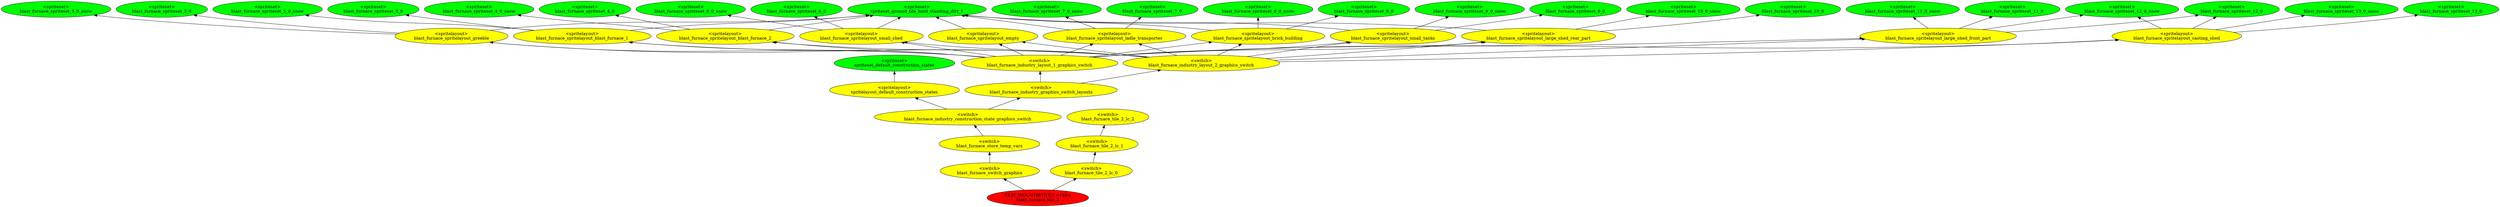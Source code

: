 digraph {
rankdir="BT"
spriteset_default_construction_states [fillcolor=green style="filled" label="<spriteset>\nspriteset_default_construction_states"]
spritelayout_default_construction_states [fillcolor=yellow style="filled" label="<spritelayout>\nspritelayout_default_construction_states"]
spriteset_ground_tile_hard_standing_dirt_1 [fillcolor=green style="filled" label="<spriteset>\nspriteset_ground_tile_hard_standing_dirt_1"]
blast_furnace_spriteset_3_0 [fillcolor=green style="filled" label="<spriteset>\nblast_furnace_spriteset_3_0"]
blast_furnace_spriteset_3_0_snow [fillcolor=green style="filled" label="<spriteset>\nblast_furnace_spriteset_3_0_snow"]
blast_furnace_spriteset_4_0 [fillcolor=green style="filled" label="<spriteset>\nblast_furnace_spriteset_4_0"]
blast_furnace_spriteset_4_0_snow [fillcolor=green style="filled" label="<spriteset>\nblast_furnace_spriteset_4_0_snow"]
blast_furnace_spriteset_5_0 [fillcolor=green style="filled" label="<spriteset>\nblast_furnace_spriteset_5_0"]
blast_furnace_spriteset_5_0_snow [fillcolor=green style="filled" label="<spriteset>\nblast_furnace_spriteset_5_0_snow"]
blast_furnace_spriteset_6_0 [fillcolor=green style="filled" label="<spriteset>\nblast_furnace_spriteset_6_0"]
blast_furnace_spriteset_6_0_snow [fillcolor=green style="filled" label="<spriteset>\nblast_furnace_spriteset_6_0_snow"]
blast_furnace_spriteset_7_0 [fillcolor=green style="filled" label="<spriteset>\nblast_furnace_spriteset_7_0"]
blast_furnace_spriteset_7_0_snow [fillcolor=green style="filled" label="<spriteset>\nblast_furnace_spriteset_7_0_snow"]
blast_furnace_spriteset_8_0 [fillcolor=green style="filled" label="<spriteset>\nblast_furnace_spriteset_8_0"]
blast_furnace_spriteset_8_0_snow [fillcolor=green style="filled" label="<spriteset>\nblast_furnace_spriteset_8_0_snow"]
blast_furnace_spriteset_9_0 [fillcolor=green style="filled" label="<spriteset>\nblast_furnace_spriteset_9_0"]
blast_furnace_spriteset_9_0_snow [fillcolor=green style="filled" label="<spriteset>\nblast_furnace_spriteset_9_0_snow"]
blast_furnace_spriteset_10_0 [fillcolor=green style="filled" label="<spriteset>\nblast_furnace_spriteset_10_0"]
blast_furnace_spriteset_10_0_snow [fillcolor=green style="filled" label="<spriteset>\nblast_furnace_spriteset_10_0_snow"]
blast_furnace_spriteset_11_0 [fillcolor=green style="filled" label="<spriteset>\nblast_furnace_spriteset_11_0"]
blast_furnace_spriteset_11_0_snow [fillcolor=green style="filled" label="<spriteset>\nblast_furnace_spriteset_11_0_snow"]
blast_furnace_spriteset_12_0 [fillcolor=green style="filled" label="<spriteset>\nblast_furnace_spriteset_12_0"]
blast_furnace_spriteset_12_0_snow [fillcolor=green style="filled" label="<spriteset>\nblast_furnace_spriteset_12_0_snow"]
blast_furnace_spriteset_13_0 [fillcolor=green style="filled" label="<spriteset>\nblast_furnace_spriteset_13_0"]
blast_furnace_spriteset_13_0_snow [fillcolor=green style="filled" label="<spriteset>\nblast_furnace_spriteset_13_0_snow"]
blast_furnace_spritelayout_empty [fillcolor=yellow style="filled" label="<spritelayout>\nblast_furnace_spritelayout_empty"]
blast_furnace_spritelayout_greeble [fillcolor=yellow style="filled" label="<spritelayout>\nblast_furnace_spritelayout_greeble"]
blast_furnace_spritelayout_blast_furnace_1 [fillcolor=yellow style="filled" label="<spritelayout>\nblast_furnace_spritelayout_blast_furnace_1"]
blast_furnace_spritelayout_blast_furnace_2 [fillcolor=yellow style="filled" label="<spritelayout>\nblast_furnace_spritelayout_blast_furnace_2"]
blast_furnace_spritelayout_small_shed [fillcolor=yellow style="filled" label="<spritelayout>\nblast_furnace_spritelayout_small_shed"]
blast_furnace_spritelayout_ladle_transporter [fillcolor=yellow style="filled" label="<spritelayout>\nblast_furnace_spritelayout_ladle_transporter"]
blast_furnace_spritelayout_brick_building [fillcolor=yellow style="filled" label="<spritelayout>\nblast_furnace_spritelayout_brick_building"]
blast_furnace_spritelayout_small_tanks [fillcolor=yellow style="filled" label="<spritelayout>\nblast_furnace_spritelayout_small_tanks"]
blast_furnace_spritelayout_large_shed_rear_part [fillcolor=yellow style="filled" label="<spritelayout>\nblast_furnace_spritelayout_large_shed_rear_part"]
blast_furnace_spritelayout_large_shed_front_part [fillcolor=yellow style="filled" label="<spritelayout>\nblast_furnace_spritelayout_large_shed_front_part"]
blast_furnace_spritelayout_casting_shed [fillcolor=yellow style="filled" label="<spritelayout>\nblast_furnace_spritelayout_casting_shed"]
blast_furnace_industry_layout_1_graphics_switch [fillcolor=yellow style="filled" label="<switch>\nblast_furnace_industry_layout_1_graphics_switch"]
blast_furnace_industry_layout_2_graphics_switch [fillcolor=yellow style="filled" label="<switch>\nblast_furnace_industry_layout_2_graphics_switch"]
blast_furnace_industry_graphics_switch_layouts [fillcolor=yellow style="filled" label="<switch>\nblast_furnace_industry_graphics_switch_layouts"]
blast_furnace_industry_construction_state_graphics_switch [fillcolor=yellow style="filled" label="<switch>\nblast_furnace_industry_construction_state_graphics_switch"]
blast_furnace_store_temp_vars [fillcolor=yellow style="filled" label="<switch>\nblast_furnace_store_temp_vars"]
blast_furnace_switch_graphics [fillcolor=yellow style="filled" label="<switch>\nblast_furnace_switch_graphics"]
blast_furnace_tile_2_lc_2 [fillcolor=yellow style="filled" label="<switch>\nblast_furnace_tile_2_lc_2"]
blast_furnace_tile_2_lc_1 [fillcolor=yellow style="filled" label="<switch>\nblast_furnace_tile_2_lc_1"]
blast_furnace_tile_2_lc_0 [fillcolor=yellow style="filled" label="<switch>\nblast_furnace_tile_2_lc_0"]
blast_furnace_tile_2 [fillcolor=red style="filled" label="FEAT_INDUSTRYTILES <159>\nblast_furnace_tile_2"]
blast_furnace_spritelayout_empty->spriteset_ground_tile_hard_standing_dirt_1
blast_furnace_industry_layout_1_graphics_switch->blast_furnace_spritelayout_large_shed_front_part
blast_furnace_spritelayout_greeble->blast_furnace_spriteset_3_0_snow
blast_furnace_spritelayout_blast_furnace_2->blast_furnace_spriteset_4_0
blast_furnace_industry_layout_1_graphics_switch->blast_furnace_spritelayout_empty
blast_furnace_spritelayout_ladle_transporter->blast_furnace_spriteset_7_0_snow
blast_furnace_industry_layout_1_graphics_switch->blast_furnace_spritelayout_small_shed
blast_furnace_tile_2_lc_1->blast_furnace_tile_2_lc_2
blast_furnace_spritelayout_large_shed_front_part->blast_furnace_spriteset_12_0
blast_furnace_spritelayout_small_tanks->blast_furnace_spriteset_9_0_snow
blast_furnace_industry_layout_1_graphics_switch->blast_furnace_spritelayout_greeble
blast_furnace_industry_layout_2_graphics_switch->blast_furnace_spritelayout_casting_shed
blast_furnace_spritelayout_casting_shed->blast_furnace_spriteset_12_0
blast_furnace_industry_layout_2_graphics_switch->blast_furnace_spritelayout_ladle_transporter
blast_furnace_industry_layout_1_graphics_switch->blast_furnace_spritelayout_blast_furnace_2
blast_furnace_industry_layout_1_graphics_switch->blast_furnace_spritelayout_casting_shed
blast_furnace_industry_construction_state_graphics_switch->spritelayout_default_construction_states
blast_furnace_industry_layout_2_graphics_switch->blast_furnace_spritelayout_small_shed
blast_furnace_switch_graphics->blast_furnace_store_temp_vars
blast_furnace_spritelayout_brick_building->blast_furnace_spriteset_8_0
blast_furnace_industry_layout_2_graphics_switch->blast_furnace_spritelayout_blast_furnace_2
blast_furnace_spritelayout_greeble->blast_furnace_spriteset_3_0
blast_furnace_industry_layout_2_graphics_switch->blast_furnace_spritelayout_blast_furnace_1
blast_furnace_store_temp_vars->blast_furnace_industry_construction_state_graphics_switch
blast_furnace_spritelayout_small_shed->blast_furnace_spriteset_6_0
blast_furnace_spritelayout_blast_furnace_2->blast_furnace_spriteset_4_0_snow
blast_furnace_tile_2->blast_furnace_tile_2_lc_0
blast_furnace_spritelayout_casting_shed->blast_furnace_spriteset_13_0_snow
blast_furnace_industry_layout_2_graphics_switch->blast_furnace_spritelayout_empty
blast_furnace_industry_layout_1_graphics_switch->blast_furnace_spritelayout_ladle_transporter
blast_furnace_industry_layout_1_graphics_switch->blast_furnace_spritelayout_large_shed_rear_part
blast_furnace_spritelayout_blast_furnace_1->spriteset_ground_tile_hard_standing_dirt_1
blast_furnace_spritelayout_large_shed_front_part->blast_furnace_spriteset_11_0
blast_furnace_spritelayout_small_tanks->blast_furnace_spriteset_9_0
blast_furnace_spritelayout_blast_furnace_1->blast_furnace_spriteset_5_0_snow
blast_furnace_industry_layout_2_graphics_switch->blast_furnace_spritelayout_small_tanks
blast_furnace_spritelayout_casting_shed->blast_furnace_spriteset_12_0_snow
blast_furnace_spritelayout_large_shed_rear_part->blast_furnace_spriteset_10_0
blast_furnace_tile_2_lc_0->blast_furnace_tile_2_lc_1
blast_furnace_spritelayout_ladle_transporter->blast_furnace_spriteset_7_0
blast_furnace_spritelayout_brick_building->blast_furnace_spriteset_8_0_snow
blast_furnace_spritelayout_blast_furnace_2->spriteset_ground_tile_hard_standing_dirt_1
blast_furnace_industry_construction_state_graphics_switch->blast_furnace_industry_graphics_switch_layouts
blast_furnace_spritelayout_large_shed_rear_part->blast_furnace_spriteset_10_0_snow
blast_furnace_spritelayout_greeble->spriteset_ground_tile_hard_standing_dirt_1
blast_furnace_industry_graphics_switch_layouts->blast_furnace_industry_layout_1_graphics_switch
blast_furnace_spritelayout_small_shed->blast_furnace_spriteset_6_0_snow
blast_furnace_industry_layout_1_graphics_switch->blast_furnace_spritelayout_brick_building
blast_furnace_industry_layout_2_graphics_switch->blast_furnace_spritelayout_greeble
blast_furnace_spritelayout_large_shed_rear_part->spriteset_ground_tile_hard_standing_dirt_1
blast_furnace_spritelayout_blast_furnace_1->blast_furnace_spriteset_5_0
blast_furnace_spritelayout_large_shed_front_part->blast_furnace_spriteset_12_0_snow
blast_furnace_industry_graphics_switch_layouts->blast_furnace_industry_layout_2_graphics_switch
blast_furnace_industry_layout_2_graphics_switch->blast_furnace_spritelayout_large_shed_front_part
blast_furnace_spritelayout_large_shed_front_part->blast_furnace_spriteset_11_0_snow
blast_furnace_spritelayout_small_shed->spriteset_ground_tile_hard_standing_dirt_1
blast_furnace_spritelayout_small_tanks->spriteset_ground_tile_hard_standing_dirt_1
spritelayout_default_construction_states->spriteset_default_construction_states
blast_furnace_industry_layout_1_graphics_switch->blast_furnace_spritelayout_small_tanks
blast_furnace_spritelayout_casting_shed->blast_furnace_spriteset_13_0
blast_furnace_spritelayout_brick_building->spriteset_ground_tile_hard_standing_dirt_1
blast_furnace_spritelayout_ladle_transporter->spriteset_ground_tile_hard_standing_dirt_1
blast_furnace_tile_2->blast_furnace_switch_graphics
blast_furnace_industry_layout_1_graphics_switch->blast_furnace_spritelayout_blast_furnace_1
blast_furnace_industry_layout_2_graphics_switch->blast_furnace_spritelayout_large_shed_rear_part
blast_furnace_industry_layout_2_graphics_switch->blast_furnace_spritelayout_brick_building
}
